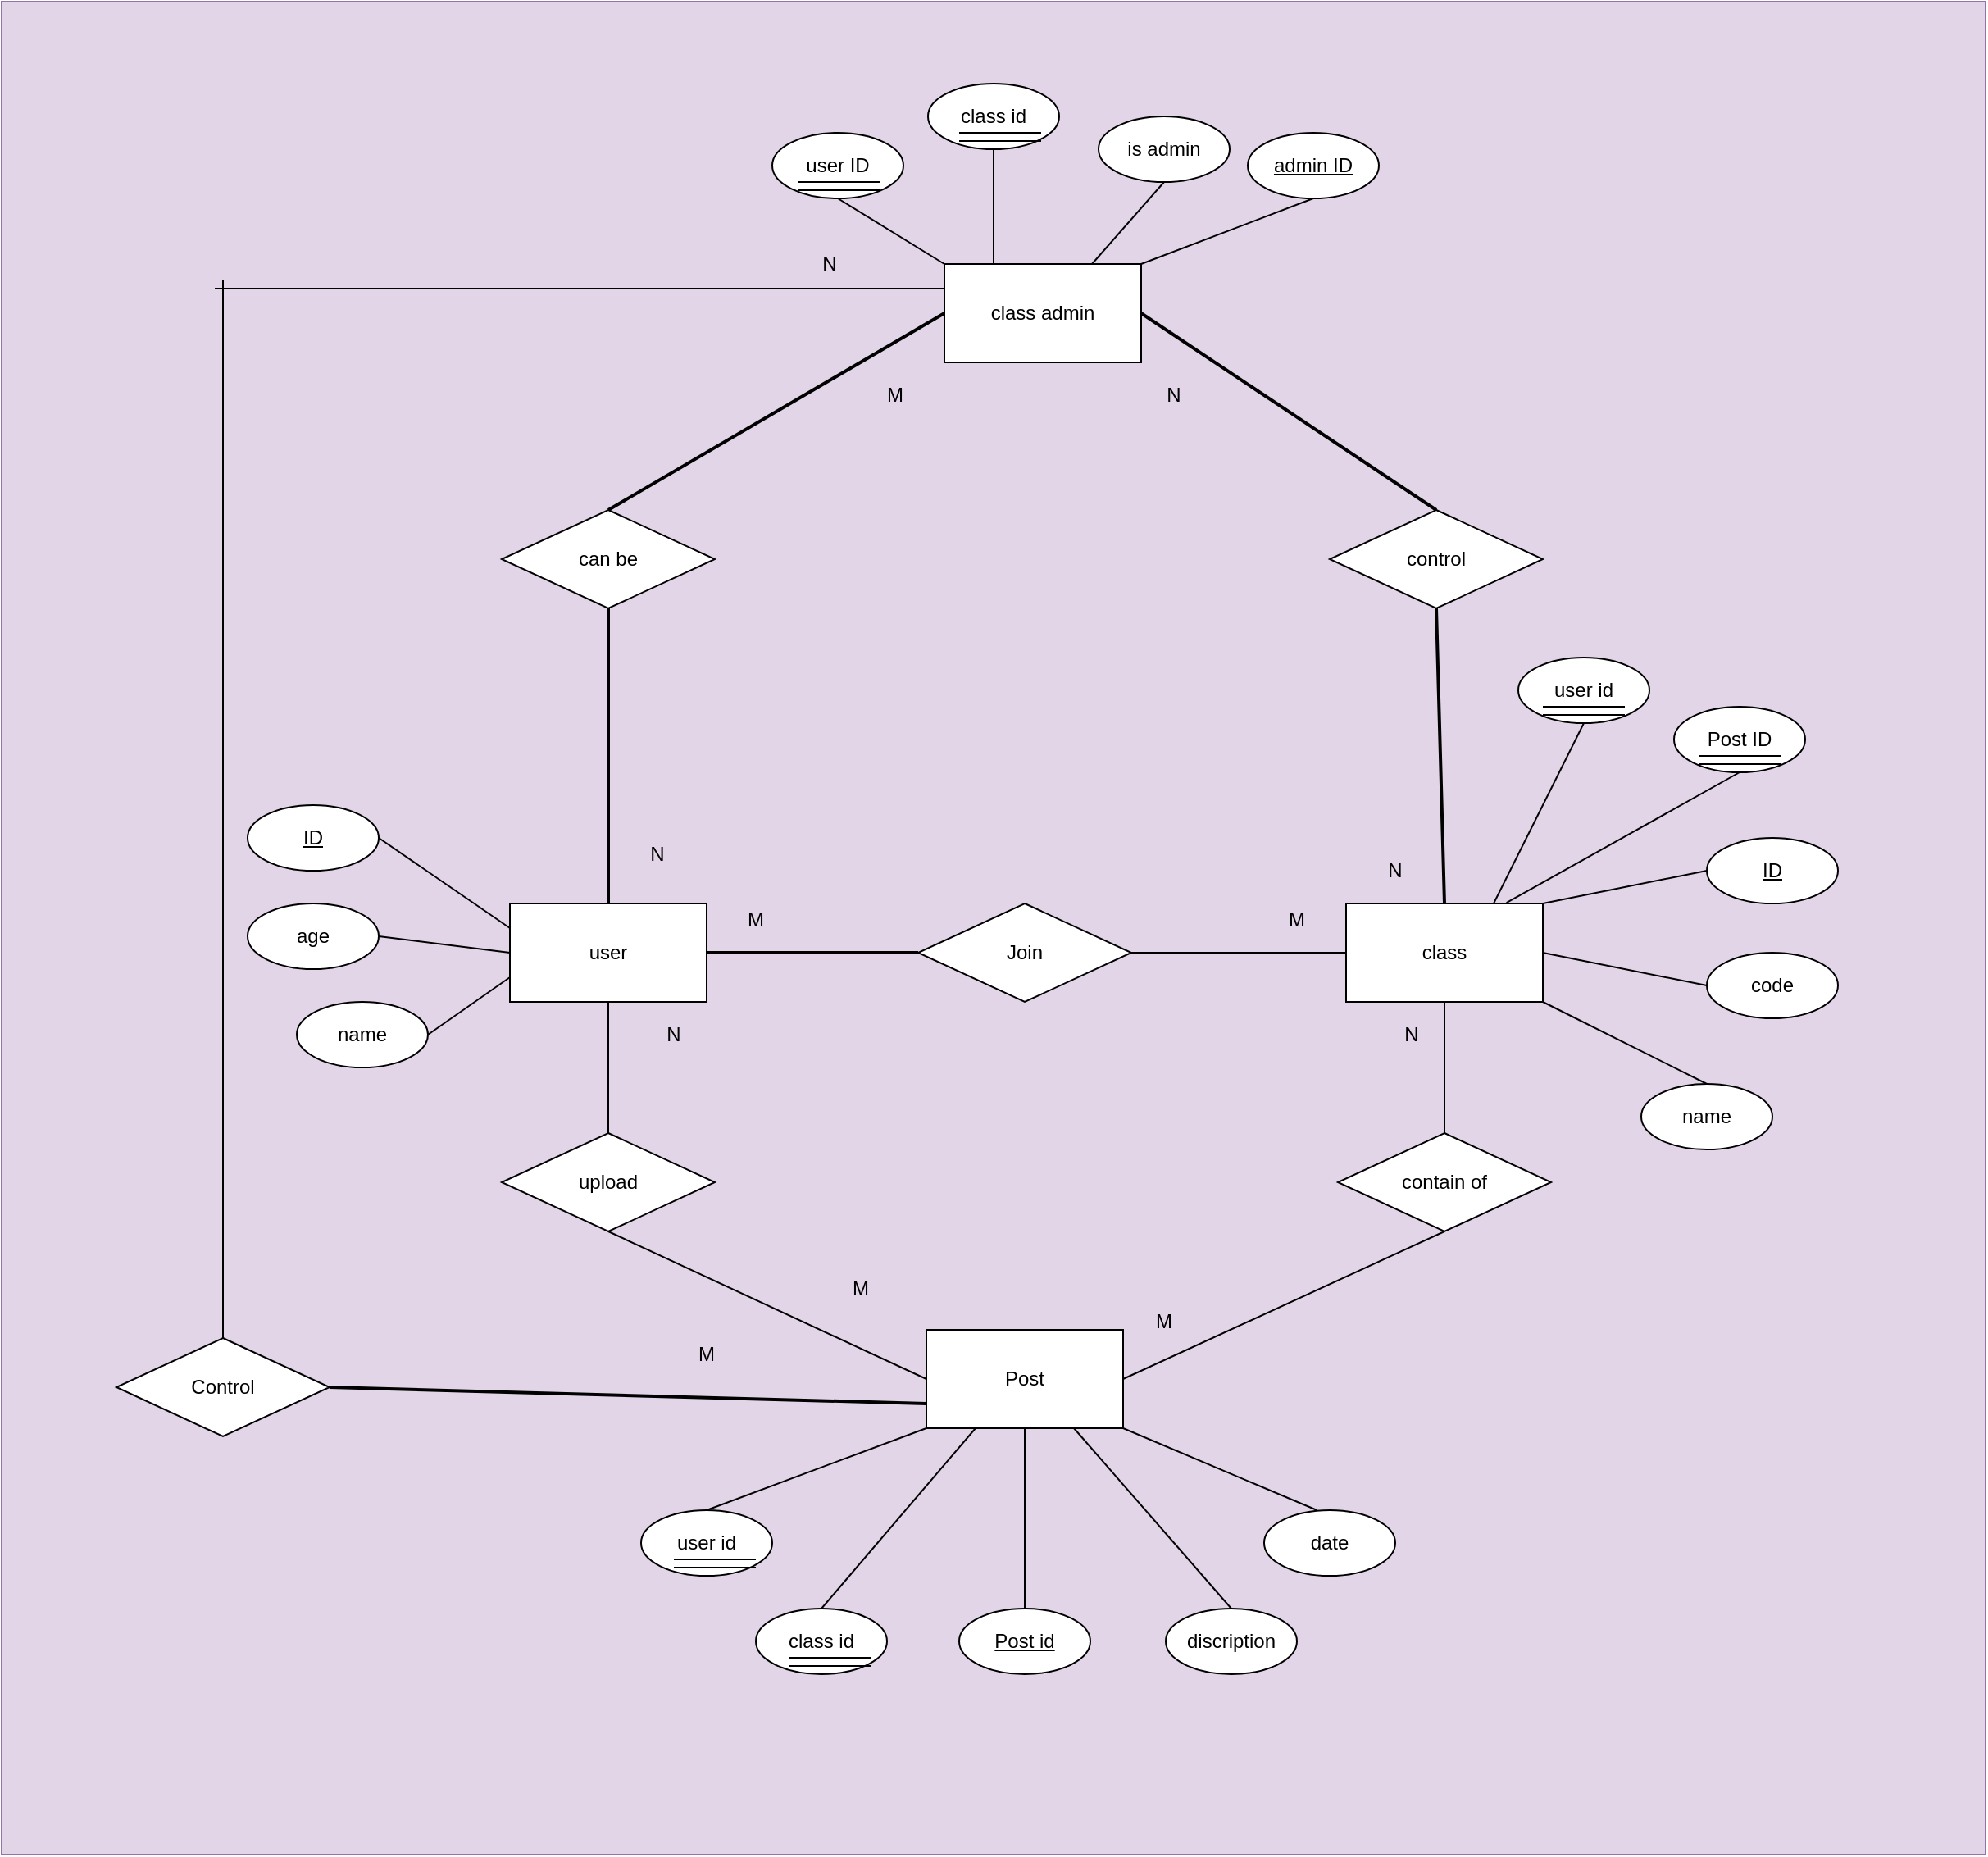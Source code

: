 <mxfile version="14.3.1" type="github">
  <diagram id="XIra5QEa7usJCA-vKQKT" name="Page-1">
    <mxGraphModel dx="2310" dy="1963" grid="1" gridSize="10" guides="1" tooltips="1" connect="1" arrows="1" fold="1" page="1" pageScale="1" pageWidth="827" pageHeight="1169" math="0" shadow="0">
      <root>
        <mxCell id="0" />
        <mxCell id="1" parent="0" />
        <mxCell id="pbojLZw_-JZTCTOS8RLy-27" value="" style="rounded=0;whiteSpace=wrap;html=1;fillColor=#e1d5e7;strokeColor=#9673a6;" vertex="1" parent="1">
          <mxGeometry x="-210" y="-230" width="1210" height="1130" as="geometry" />
        </mxCell>
        <mxCell id="n0TWdMrDdvnq74pHfr2U-47" style="edgeStyle=none;shape=link;rounded=0;orthogonalLoop=1;jettySize=auto;html=1;exitX=0.5;exitY=1;exitDx=0;exitDy=0;entryX=0.5;entryY=0;entryDx=0;entryDy=0;width=0;" parent="1" source="n0TWdMrDdvnq74pHfr2U-1" target="n0TWdMrDdvnq74pHfr2U-33" edge="1">
          <mxGeometry relative="1" as="geometry" />
        </mxCell>
        <mxCell id="n0TWdMrDdvnq74pHfr2U-1" value="class" style="rounded=0;whiteSpace=wrap;html=1;" parent="1" vertex="1">
          <mxGeometry x="610" y="320" width="120" height="60" as="geometry" />
        </mxCell>
        <mxCell id="n0TWdMrDdvnq74pHfr2U-2" value="&lt;u&gt;ID&lt;/u&gt;" style="ellipse;whiteSpace=wrap;html=1;" parent="1" vertex="1">
          <mxGeometry x="-60" y="260" width="80" height="40" as="geometry" />
        </mxCell>
        <mxCell id="n0TWdMrDdvnq74pHfr2U-3" value="name" style="ellipse;whiteSpace=wrap;html=1;" parent="1" vertex="1">
          <mxGeometry x="-30" y="380" width="80" height="40" as="geometry" />
        </mxCell>
        <mxCell id="n0TWdMrDdvnq74pHfr2U-4" value="age" style="ellipse;whiteSpace=wrap;html=1;" parent="1" vertex="1">
          <mxGeometry x="-60" y="320" width="80" height="40" as="geometry" />
        </mxCell>
        <mxCell id="n0TWdMrDdvnq74pHfr2U-6" value="&lt;u&gt;ID&lt;/u&gt;" style="ellipse;whiteSpace=wrap;html=1;" parent="1" vertex="1">
          <mxGeometry x="830" y="280" width="80" height="40" as="geometry" />
        </mxCell>
        <mxCell id="n0TWdMrDdvnq74pHfr2U-7" value="name" style="ellipse;whiteSpace=wrap;html=1;" parent="1" vertex="1">
          <mxGeometry x="790" y="430" width="80" height="40" as="geometry" />
        </mxCell>
        <mxCell id="n0TWdMrDdvnq74pHfr2U-8" value="code" style="ellipse;whiteSpace=wrap;html=1;" parent="1" vertex="1">
          <mxGeometry x="830" y="350" width="80" height="40" as="geometry" />
        </mxCell>
        <mxCell id="n0TWdMrDdvnq74pHfr2U-14" style="rounded=0;orthogonalLoop=1;jettySize=auto;html=1;entryX=0;entryY=0.5;entryDx=0;entryDy=0;shape=link;width=1;" parent="1" source="n0TWdMrDdvnq74pHfr2U-12" target="n0TWdMrDdvnq74pHfr2U-13" edge="1">
          <mxGeometry relative="1" as="geometry" />
        </mxCell>
        <mxCell id="n0TWdMrDdvnq74pHfr2U-50" style="edgeStyle=none;shape=link;rounded=0;orthogonalLoop=1;jettySize=auto;html=1;exitX=0.5;exitY=1;exitDx=0;exitDy=0;entryX=0.5;entryY=0;entryDx=0;entryDy=0;width=0;" parent="1" source="n0TWdMrDdvnq74pHfr2U-12" target="n0TWdMrDdvnq74pHfr2U-32" edge="1">
          <mxGeometry relative="1" as="geometry" />
        </mxCell>
        <mxCell id="n0TWdMrDdvnq74pHfr2U-12" value="user" style="rounded=0;whiteSpace=wrap;html=1;" parent="1" vertex="1">
          <mxGeometry x="100" y="320" width="120" height="60" as="geometry" />
        </mxCell>
        <mxCell id="n0TWdMrDdvnq74pHfr2U-16" style="rounded=0;orthogonalLoop=1;jettySize=auto;html=1;exitX=1;exitY=0.5;exitDx=0;exitDy=0;shape=link;width=0;" parent="1" source="n0TWdMrDdvnq74pHfr2U-13" target="n0TWdMrDdvnq74pHfr2U-1" edge="1">
          <mxGeometry relative="1" as="geometry" />
        </mxCell>
        <mxCell id="n0TWdMrDdvnq74pHfr2U-13" value="Join" style="rhombus;whiteSpace=wrap;html=1;" parent="1" vertex="1">
          <mxGeometry x="349" y="320" width="130" height="60" as="geometry" />
        </mxCell>
        <mxCell id="n0TWdMrDdvnq74pHfr2U-19" value="Post" style="rounded=0;whiteSpace=wrap;html=1;" parent="1" vertex="1">
          <mxGeometry x="354" y="580" width="120" height="60" as="geometry" />
        </mxCell>
        <mxCell id="n0TWdMrDdvnq74pHfr2U-20" value="discription" style="ellipse;whiteSpace=wrap;html=1;" parent="1" vertex="1">
          <mxGeometry x="500" y="750" width="80" height="40" as="geometry" />
        </mxCell>
        <mxCell id="n0TWdMrDdvnq74pHfr2U-21" value="&lt;u&gt;Post id&lt;/u&gt;" style="ellipse;whiteSpace=wrap;html=1;" parent="1" vertex="1">
          <mxGeometry x="374" y="750" width="80" height="40" as="geometry" />
        </mxCell>
        <mxCell id="n0TWdMrDdvnq74pHfr2U-22" value="date" style="ellipse;whiteSpace=wrap;html=1;" parent="1" vertex="1">
          <mxGeometry x="560" y="690" width="80" height="40" as="geometry" />
        </mxCell>
        <mxCell id="n0TWdMrDdvnq74pHfr2U-24" value="user id" style="ellipse;whiteSpace=wrap;html=1;" parent="1" vertex="1">
          <mxGeometry x="180" y="690" width="80" height="40" as="geometry" />
        </mxCell>
        <mxCell id="n0TWdMrDdvnq74pHfr2U-27" value="class admin" style="rounded=0;whiteSpace=wrap;html=1;" parent="1" vertex="1">
          <mxGeometry x="365" y="-70" width="120" height="60" as="geometry" />
        </mxCell>
        <mxCell id="n0TWdMrDdvnq74pHfr2U-29" value="class id" style="ellipse;whiteSpace=wrap;html=1;" parent="1" vertex="1">
          <mxGeometry x="355" y="-180" width="80" height="40" as="geometry" />
        </mxCell>
        <mxCell id="n0TWdMrDdvnq74pHfr2U-30" value="class id" style="ellipse;whiteSpace=wrap;html=1;" parent="1" vertex="1">
          <mxGeometry x="250" y="750" width="80" height="40" as="geometry" />
        </mxCell>
        <mxCell id="n0TWdMrDdvnq74pHfr2U-31" value="is admin" style="ellipse;whiteSpace=wrap;html=1;" parent="1" vertex="1">
          <mxGeometry x="459" y="-160" width="80" height="40" as="geometry" />
        </mxCell>
        <mxCell id="n0TWdMrDdvnq74pHfr2U-51" style="edgeStyle=none;shape=link;rounded=0;orthogonalLoop=1;jettySize=auto;html=1;exitX=0.5;exitY=1;exitDx=0;exitDy=0;entryX=0;entryY=0.5;entryDx=0;entryDy=0;width=0;" parent="1" source="n0TWdMrDdvnq74pHfr2U-32" target="n0TWdMrDdvnq74pHfr2U-19" edge="1">
          <mxGeometry relative="1" as="geometry" />
        </mxCell>
        <mxCell id="n0TWdMrDdvnq74pHfr2U-32" value="upload" style="rhombus;whiteSpace=wrap;html=1;" parent="1" vertex="1">
          <mxGeometry x="95" y="460" width="130" height="60" as="geometry" />
        </mxCell>
        <mxCell id="n0TWdMrDdvnq74pHfr2U-49" style="edgeStyle=none;shape=link;rounded=0;orthogonalLoop=1;jettySize=auto;html=1;exitX=0.5;exitY=1;exitDx=0;exitDy=0;entryX=1;entryY=0.5;entryDx=0;entryDy=0;width=0;" parent="1" source="n0TWdMrDdvnq74pHfr2U-33" target="n0TWdMrDdvnq74pHfr2U-19" edge="1">
          <mxGeometry relative="1" as="geometry" />
        </mxCell>
        <mxCell id="n0TWdMrDdvnq74pHfr2U-33" value="contain of" style="rhombus;whiteSpace=wrap;html=1;" parent="1" vertex="1">
          <mxGeometry x="605" y="460" width="130" height="60" as="geometry" />
        </mxCell>
        <mxCell id="n0TWdMrDdvnq74pHfr2U-45" style="edgeStyle=none;shape=link;rounded=0;orthogonalLoop=1;jettySize=auto;html=1;exitX=0.5;exitY=0;exitDx=0;exitDy=0;entryX=1;entryY=0.5;entryDx=0;entryDy=0;width=-1;" parent="1" source="n0TWdMrDdvnq74pHfr2U-34" target="n0TWdMrDdvnq74pHfr2U-27" edge="1">
          <mxGeometry relative="1" as="geometry" />
        </mxCell>
        <mxCell id="n0TWdMrDdvnq74pHfr2U-46" style="edgeStyle=none;shape=link;rounded=0;orthogonalLoop=1;jettySize=auto;html=1;exitX=0.5;exitY=1;exitDx=0;exitDy=0;entryX=0.5;entryY=0;entryDx=0;entryDy=0;width=-1;" parent="1" source="n0TWdMrDdvnq74pHfr2U-34" target="n0TWdMrDdvnq74pHfr2U-1" edge="1">
          <mxGeometry relative="1" as="geometry" />
        </mxCell>
        <mxCell id="n0TWdMrDdvnq74pHfr2U-34" value="control" style="rhombus;whiteSpace=wrap;html=1;" parent="1" vertex="1">
          <mxGeometry x="600" y="80" width="130" height="60" as="geometry" />
        </mxCell>
        <mxCell id="n0TWdMrDdvnq74pHfr2U-43" style="edgeStyle=none;shape=link;rounded=0;orthogonalLoop=1;jettySize=auto;html=1;exitX=0.5;exitY=1;exitDx=0;exitDy=0;width=1;" parent="1" source="n0TWdMrDdvnq74pHfr2U-36" target="n0TWdMrDdvnq74pHfr2U-12" edge="1">
          <mxGeometry relative="1" as="geometry" />
        </mxCell>
        <mxCell id="n0TWdMrDdvnq74pHfr2U-44" style="edgeStyle=none;shape=link;rounded=0;orthogonalLoop=1;jettySize=auto;html=1;exitX=0.5;exitY=0;exitDx=0;exitDy=0;entryX=0;entryY=0.5;entryDx=0;entryDy=0;width=-1;" parent="1" source="n0TWdMrDdvnq74pHfr2U-36" target="n0TWdMrDdvnq74pHfr2U-27" edge="1">
          <mxGeometry relative="1" as="geometry" />
        </mxCell>
        <mxCell id="n0TWdMrDdvnq74pHfr2U-36" value="can be" style="rhombus;whiteSpace=wrap;html=1;" parent="1" vertex="1">
          <mxGeometry x="95" y="80" width="130" height="60" as="geometry" />
        </mxCell>
        <mxCell id="n0TWdMrDdvnq74pHfr2U-52" style="edgeStyle=none;shape=link;rounded=0;orthogonalLoop=1;jettySize=auto;html=1;exitX=1;exitY=0.5;exitDx=0;exitDy=0;width=-1;entryX=0;entryY=0.75;entryDx=0;entryDy=0;" parent="1" source="n0TWdMrDdvnq74pHfr2U-42" target="n0TWdMrDdvnq74pHfr2U-19" edge="1">
          <mxGeometry relative="1" as="geometry">
            <mxPoint x="330" y="630" as="targetPoint" />
          </mxGeometry>
        </mxCell>
        <mxCell id="n0TWdMrDdvnq74pHfr2U-42" value="Control" style="rhombus;whiteSpace=wrap;html=1;" parent="1" vertex="1">
          <mxGeometry x="-140" y="585" width="130" height="60" as="geometry" />
        </mxCell>
        <mxCell id="n0TWdMrDdvnq74pHfr2U-57" value="" style="endArrow=none;html=1;entryX=0;entryY=0.25;entryDx=0;entryDy=0;" parent="1" target="n0TWdMrDdvnq74pHfr2U-27" edge="1">
          <mxGeometry width="50" height="50" relative="1" as="geometry">
            <mxPoint x="-80" y="-55" as="sourcePoint" />
            <mxPoint x="10" y="-190" as="targetPoint" />
          </mxGeometry>
        </mxCell>
        <mxCell id="n0TWdMrDdvnq74pHfr2U-58" value="" style="endArrow=none;html=1;exitX=0.5;exitY=0;exitDx=0;exitDy=0;" parent="1" source="n0TWdMrDdvnq74pHfr2U-42" edge="1">
          <mxGeometry width="50" height="50" relative="1" as="geometry">
            <mxPoint x="-40" y="360" as="sourcePoint" />
            <mxPoint x="-75" y="-60" as="targetPoint" />
          </mxGeometry>
        </mxCell>
        <mxCell id="n0TWdMrDdvnq74pHfr2U-60" value="" style="endArrow=none;html=1;exitX=1;exitY=0.5;exitDx=0;exitDy=0;entryX=0;entryY=0.25;entryDx=0;entryDy=0;" parent="1" source="n0TWdMrDdvnq74pHfr2U-2" target="n0TWdMrDdvnq74pHfr2U-12" edge="1">
          <mxGeometry width="50" height="50" relative="1" as="geometry">
            <mxPoint x="220" y="450" as="sourcePoint" />
            <mxPoint x="270" y="400" as="targetPoint" />
          </mxGeometry>
        </mxCell>
        <mxCell id="n0TWdMrDdvnq74pHfr2U-61" value="" style="endArrow=none;html=1;exitX=1;exitY=0.5;exitDx=0;exitDy=0;entryX=0;entryY=0.5;entryDx=0;entryDy=0;" parent="1" source="n0TWdMrDdvnq74pHfr2U-4" target="n0TWdMrDdvnq74pHfr2U-12" edge="1">
          <mxGeometry width="50" height="50" relative="1" as="geometry">
            <mxPoint x="220" y="450" as="sourcePoint" />
            <mxPoint x="270" y="400" as="targetPoint" />
          </mxGeometry>
        </mxCell>
        <mxCell id="n0TWdMrDdvnq74pHfr2U-62" value="" style="endArrow=none;html=1;exitX=1;exitY=0.5;exitDx=0;exitDy=0;entryX=0;entryY=0.75;entryDx=0;entryDy=0;" parent="1" source="n0TWdMrDdvnq74pHfr2U-3" target="n0TWdMrDdvnq74pHfr2U-12" edge="1">
          <mxGeometry width="50" height="50" relative="1" as="geometry">
            <mxPoint x="220" y="450" as="sourcePoint" />
            <mxPoint x="270" y="400" as="targetPoint" />
          </mxGeometry>
        </mxCell>
        <mxCell id="n0TWdMrDdvnq74pHfr2U-63" value="" style="endArrow=none;html=1;entryX=0;entryY=1;entryDx=0;entryDy=0;exitX=0.5;exitY=0;exitDx=0;exitDy=0;" parent="1" source="n0TWdMrDdvnq74pHfr2U-24" target="n0TWdMrDdvnq74pHfr2U-19" edge="1">
          <mxGeometry width="50" height="50" relative="1" as="geometry">
            <mxPoint x="270" y="870" as="sourcePoint" />
            <mxPoint x="320" y="820" as="targetPoint" />
          </mxGeometry>
        </mxCell>
        <mxCell id="n0TWdMrDdvnq74pHfr2U-64" value="" style="endArrow=none;html=1;entryX=0.25;entryY=1;entryDx=0;entryDy=0;exitX=0.5;exitY=0;exitDx=0;exitDy=0;" parent="1" source="n0TWdMrDdvnq74pHfr2U-30" target="n0TWdMrDdvnq74pHfr2U-19" edge="1">
          <mxGeometry width="50" height="50" relative="1" as="geometry">
            <mxPoint x="220" y="750" as="sourcePoint" />
            <mxPoint x="270" y="700" as="targetPoint" />
          </mxGeometry>
        </mxCell>
        <mxCell id="n0TWdMrDdvnq74pHfr2U-65" value="" style="endArrow=none;html=1;exitX=0.5;exitY=0;exitDx=0;exitDy=0;" parent="1" source="n0TWdMrDdvnq74pHfr2U-21" target="n0TWdMrDdvnq74pHfr2U-19" edge="1">
          <mxGeometry width="50" height="50" relative="1" as="geometry">
            <mxPoint x="220" y="750" as="sourcePoint" />
            <mxPoint x="270" y="700" as="targetPoint" />
          </mxGeometry>
        </mxCell>
        <mxCell id="n0TWdMrDdvnq74pHfr2U-66" value="" style="endArrow=none;html=1;exitX=0.5;exitY=0;exitDx=0;exitDy=0;entryX=0.75;entryY=1;entryDx=0;entryDy=0;" parent="1" source="n0TWdMrDdvnq74pHfr2U-20" target="n0TWdMrDdvnq74pHfr2U-19" edge="1">
          <mxGeometry width="50" height="50" relative="1" as="geometry">
            <mxPoint x="220" y="750" as="sourcePoint" />
            <mxPoint x="270" y="700" as="targetPoint" />
          </mxGeometry>
        </mxCell>
        <mxCell id="n0TWdMrDdvnq74pHfr2U-67" value="" style="endArrow=none;html=1;entryX=1;entryY=1;entryDx=0;entryDy=0;exitX=0.403;exitY=0;exitDx=0;exitDy=0;exitPerimeter=0;" parent="1" source="n0TWdMrDdvnq74pHfr2U-22" target="n0TWdMrDdvnq74pHfr2U-19" edge="1">
          <mxGeometry width="50" height="50" relative="1" as="geometry">
            <mxPoint x="220" y="750" as="sourcePoint" />
            <mxPoint x="270" y="700" as="targetPoint" />
          </mxGeometry>
        </mxCell>
        <mxCell id="n0TWdMrDdvnq74pHfr2U-68" value="" style="endArrow=none;html=1;exitX=0;exitY=0;exitDx=0;exitDy=0;entryX=0.5;entryY=1;entryDx=0;entryDy=0;" parent="1" source="n0TWdMrDdvnq74pHfr2U-27" target="n0TWdMrDdvnq74pHfr2U-28" edge="1">
          <mxGeometry width="50" height="50" relative="1" as="geometry">
            <mxPoint x="220" y="-50" as="sourcePoint" />
            <mxPoint x="270" y="-100" as="targetPoint" />
          </mxGeometry>
        </mxCell>
        <mxCell id="n0TWdMrDdvnq74pHfr2U-69" value="" style="endArrow=none;html=1;exitX=0.25;exitY=0;exitDx=0;exitDy=0;entryX=0.5;entryY=1;entryDx=0;entryDy=0;" parent="1" source="n0TWdMrDdvnq74pHfr2U-27" target="n0TWdMrDdvnq74pHfr2U-29" edge="1">
          <mxGeometry width="50" height="50" relative="1" as="geometry">
            <mxPoint x="220" y="-50" as="sourcePoint" />
            <mxPoint x="270" y="-100" as="targetPoint" />
          </mxGeometry>
        </mxCell>
        <mxCell id="n0TWdMrDdvnq74pHfr2U-70" value="" style="endArrow=none;html=1;exitX=0.75;exitY=0;exitDx=0;exitDy=0;entryX=0.5;entryY=1;entryDx=0;entryDy=0;" parent="1" source="n0TWdMrDdvnq74pHfr2U-27" target="n0TWdMrDdvnq74pHfr2U-31" edge="1">
          <mxGeometry width="50" height="50" relative="1" as="geometry">
            <mxPoint x="220" y="-50" as="sourcePoint" />
            <mxPoint x="270" y="-100" as="targetPoint" />
          </mxGeometry>
        </mxCell>
        <mxCell id="n0TWdMrDdvnq74pHfr2U-72" value="" style="endArrow=none;html=1;exitX=0.815;exitY=-0.007;exitDx=0;exitDy=0;exitPerimeter=0;entryX=0.5;entryY=1;entryDx=0;entryDy=0;" parent="1" source="n0TWdMrDdvnq74pHfr2U-1" target="n0TWdMrDdvnq74pHfr2U-10" edge="1">
          <mxGeometry width="50" height="50" relative="1" as="geometry">
            <mxPoint x="530" y="350" as="sourcePoint" />
            <mxPoint x="580" y="300" as="targetPoint" />
          </mxGeometry>
        </mxCell>
        <mxCell id="n0TWdMrDdvnq74pHfr2U-73" value="" style="endArrow=none;html=1;entryX=0;entryY=0.5;entryDx=0;entryDy=0;exitX=1;exitY=0;exitDx=0;exitDy=0;" parent="1" source="n0TWdMrDdvnq74pHfr2U-1" target="n0TWdMrDdvnq74pHfr2U-6" edge="1">
          <mxGeometry width="50" height="50" relative="1" as="geometry">
            <mxPoint x="530" y="350" as="sourcePoint" />
            <mxPoint x="580" y="300" as="targetPoint" />
          </mxGeometry>
        </mxCell>
        <mxCell id="n0TWdMrDdvnq74pHfr2U-74" value="" style="endArrow=none;html=1;exitX=1;exitY=0.5;exitDx=0;exitDy=0;entryX=0;entryY=0.5;entryDx=0;entryDy=0;" parent="1" source="n0TWdMrDdvnq74pHfr2U-1" target="n0TWdMrDdvnq74pHfr2U-8" edge="1">
          <mxGeometry width="50" height="50" relative="1" as="geometry">
            <mxPoint x="530" y="350" as="sourcePoint" />
            <mxPoint x="580" y="300" as="targetPoint" />
          </mxGeometry>
        </mxCell>
        <mxCell id="n0TWdMrDdvnq74pHfr2U-75" value="" style="endArrow=none;html=1;exitX=1;exitY=1;exitDx=0;exitDy=0;entryX=0.5;entryY=0;entryDx=0;entryDy=0;" parent="1" source="n0TWdMrDdvnq74pHfr2U-1" target="n0TWdMrDdvnq74pHfr2U-7" edge="1">
          <mxGeometry width="50" height="50" relative="1" as="geometry">
            <mxPoint x="530" y="350" as="sourcePoint" />
            <mxPoint x="580" y="300" as="targetPoint" />
          </mxGeometry>
        </mxCell>
        <mxCell id="pbojLZw_-JZTCTOS8RLy-1" value="&lt;u&gt;admin ID&lt;/u&gt;" style="ellipse;whiteSpace=wrap;html=1;" vertex="1" parent="1">
          <mxGeometry x="550" y="-150" width="80" height="40" as="geometry" />
        </mxCell>
        <mxCell id="pbojLZw_-JZTCTOS8RLy-3" value="" style="endArrow=none;html=1;entryX=0.5;entryY=1;entryDx=0;entryDy=0;exitX=1;exitY=0;exitDx=0;exitDy=0;" edge="1" parent="1" source="n0TWdMrDdvnq74pHfr2U-27" target="pbojLZw_-JZTCTOS8RLy-1">
          <mxGeometry width="50" height="50" relative="1" as="geometry">
            <mxPoint x="350" y="100" as="sourcePoint" />
            <mxPoint x="400" y="50" as="targetPoint" />
          </mxGeometry>
        </mxCell>
        <mxCell id="pbojLZw_-JZTCTOS8RLy-7" value="" style="group" vertex="1" connectable="0" parent="1">
          <mxGeometry x="374" y="-150" width="50" height="5" as="geometry" />
        </mxCell>
        <mxCell id="pbojLZw_-JZTCTOS8RLy-4" value="" style="endArrow=none;html=1;" edge="1" parent="pbojLZw_-JZTCTOS8RLy-7">
          <mxGeometry width="50" height="50" as="geometry">
            <mxPoint as="sourcePoint" />
            <mxPoint x="50" as="targetPoint" />
          </mxGeometry>
        </mxCell>
        <mxCell id="pbojLZw_-JZTCTOS8RLy-5" value="" style="endArrow=none;html=1;" edge="1" parent="pbojLZw_-JZTCTOS8RLy-7">
          <mxGeometry y="-5" width="50" height="50" as="geometry">
            <mxPoint y="5" as="sourcePoint" />
            <mxPoint x="50" y="5" as="targetPoint" />
          </mxGeometry>
        </mxCell>
        <mxCell id="pbojLZw_-JZTCTOS8RLy-11" value="" style="group" vertex="1" connectable="0" parent="1">
          <mxGeometry x="200" y="720" width="50" height="5" as="geometry" />
        </mxCell>
        <mxCell id="pbojLZw_-JZTCTOS8RLy-12" value="" style="endArrow=none;html=1;" edge="1" parent="pbojLZw_-JZTCTOS8RLy-11">
          <mxGeometry width="50" height="50" as="geometry">
            <mxPoint as="sourcePoint" />
            <mxPoint x="50" as="targetPoint" />
          </mxGeometry>
        </mxCell>
        <mxCell id="pbojLZw_-JZTCTOS8RLy-13" value="" style="endArrow=none;html=1;" edge="1" parent="pbojLZw_-JZTCTOS8RLy-11">
          <mxGeometry y="-5" width="50" height="50" as="geometry">
            <mxPoint y="5" as="sourcePoint" />
            <mxPoint x="50" y="5" as="targetPoint" />
          </mxGeometry>
        </mxCell>
        <mxCell id="pbojLZw_-JZTCTOS8RLy-14" value="" style="group" vertex="1" connectable="0" parent="1">
          <mxGeometry x="270" y="780" width="50" height="5" as="geometry" />
        </mxCell>
        <mxCell id="pbojLZw_-JZTCTOS8RLy-15" value="" style="endArrow=none;html=1;" edge="1" parent="pbojLZw_-JZTCTOS8RLy-14">
          <mxGeometry width="50" height="50" as="geometry">
            <mxPoint as="sourcePoint" />
            <mxPoint x="50" as="targetPoint" />
          </mxGeometry>
        </mxCell>
        <mxCell id="pbojLZw_-JZTCTOS8RLy-16" value="" style="endArrow=none;html=1;" edge="1" parent="pbojLZw_-JZTCTOS8RLy-14">
          <mxGeometry y="-5" width="50" height="50" as="geometry">
            <mxPoint y="5" as="sourcePoint" />
            <mxPoint x="50" y="5" as="targetPoint" />
          </mxGeometry>
        </mxCell>
        <mxCell id="pbojLZw_-JZTCTOS8RLy-20" value="user id" style="ellipse;whiteSpace=wrap;html=1;" vertex="1" parent="1">
          <mxGeometry x="715" y="170" width="80" height="40" as="geometry" />
        </mxCell>
        <mxCell id="pbojLZw_-JZTCTOS8RLy-21" value="" style="group" vertex="1" connectable="0" parent="1">
          <mxGeometry x="810" y="200" width="80" height="40" as="geometry" />
        </mxCell>
        <mxCell id="n0TWdMrDdvnq74pHfr2U-10" value="Post ID" style="ellipse;whiteSpace=wrap;html=1;" parent="pbojLZw_-JZTCTOS8RLy-21" vertex="1">
          <mxGeometry width="80" height="40" as="geometry" />
        </mxCell>
        <mxCell id="pbojLZw_-JZTCTOS8RLy-17" value="" style="group" vertex="1" connectable="0" parent="pbojLZw_-JZTCTOS8RLy-21">
          <mxGeometry x="15" y="30" width="50" height="5" as="geometry" />
        </mxCell>
        <mxCell id="pbojLZw_-JZTCTOS8RLy-18" value="" style="endArrow=none;html=1;" edge="1" parent="pbojLZw_-JZTCTOS8RLy-17">
          <mxGeometry width="50" height="50" as="geometry">
            <mxPoint as="sourcePoint" />
            <mxPoint x="50" as="targetPoint" />
          </mxGeometry>
        </mxCell>
        <mxCell id="pbojLZw_-JZTCTOS8RLy-19" value="" style="endArrow=none;html=1;" edge="1" parent="pbojLZw_-JZTCTOS8RLy-17">
          <mxGeometry y="-5" width="50" height="50" as="geometry">
            <mxPoint y="5" as="sourcePoint" />
            <mxPoint x="50" y="5" as="targetPoint" />
          </mxGeometry>
        </mxCell>
        <mxCell id="pbojLZw_-JZTCTOS8RLy-22" value="" style="group" vertex="1" connectable="0" parent="1">
          <mxGeometry x="730" y="200" width="50" height="5" as="geometry" />
        </mxCell>
        <mxCell id="pbojLZw_-JZTCTOS8RLy-23" value="" style="endArrow=none;html=1;" edge="1" parent="pbojLZw_-JZTCTOS8RLy-22">
          <mxGeometry width="50" height="50" as="geometry">
            <mxPoint as="sourcePoint" />
            <mxPoint x="50" as="targetPoint" />
          </mxGeometry>
        </mxCell>
        <mxCell id="pbojLZw_-JZTCTOS8RLy-24" value="" style="endArrow=none;html=1;" edge="1" parent="pbojLZw_-JZTCTOS8RLy-22">
          <mxGeometry y="-5" width="50" height="50" as="geometry">
            <mxPoint y="5" as="sourcePoint" />
            <mxPoint x="50" y="5" as="targetPoint" />
          </mxGeometry>
        </mxCell>
        <mxCell id="pbojLZw_-JZTCTOS8RLy-26" value="" style="endArrow=none;html=1;entryX=0.5;entryY=1;entryDx=0;entryDy=0;exitX=0.75;exitY=0;exitDx=0;exitDy=0;" edge="1" parent="1" source="n0TWdMrDdvnq74pHfr2U-1" target="pbojLZw_-JZTCTOS8RLy-20">
          <mxGeometry width="50" height="50" relative="1" as="geometry">
            <mxPoint x="520" y="290" as="sourcePoint" />
            <mxPoint x="570" y="240" as="targetPoint" />
          </mxGeometry>
        </mxCell>
        <mxCell id="pbojLZw_-JZTCTOS8RLy-28" value="M" style="text;html=1;strokeColor=none;fillColor=none;align=center;verticalAlign=middle;whiteSpace=wrap;rounded=0;" vertex="1" parent="1">
          <mxGeometry x="230" y="320" width="40" height="20" as="geometry" />
        </mxCell>
        <mxCell id="pbojLZw_-JZTCTOS8RLy-29" value="M" style="text;html=1;strokeColor=none;fillColor=none;align=center;verticalAlign=middle;whiteSpace=wrap;rounded=0;" vertex="1" parent="1">
          <mxGeometry x="560" y="320" width="40" height="20" as="geometry" />
        </mxCell>
        <mxCell id="pbojLZw_-JZTCTOS8RLy-30" value="N" style="text;html=1;strokeColor=none;fillColor=none;align=center;verticalAlign=middle;whiteSpace=wrap;rounded=0;" vertex="1" parent="1">
          <mxGeometry x="630" y="390" width="40" height="20" as="geometry" />
        </mxCell>
        <mxCell id="pbojLZw_-JZTCTOS8RLy-31" value="M" style="text;html=1;strokeColor=none;fillColor=none;align=center;verticalAlign=middle;whiteSpace=wrap;rounded=0;" vertex="1" parent="1">
          <mxGeometry x="479" y="565" width="40" height="20" as="geometry" />
        </mxCell>
        <mxCell id="pbojLZw_-JZTCTOS8RLy-33" value="N" style="text;html=1;strokeColor=none;fillColor=none;align=center;verticalAlign=middle;whiteSpace=wrap;rounded=0;" vertex="1" parent="1">
          <mxGeometry x="180" y="390" width="40" height="20" as="geometry" />
        </mxCell>
        <mxCell id="pbojLZw_-JZTCTOS8RLy-34" value="N" style="text;html=1;strokeColor=none;fillColor=none;align=center;verticalAlign=middle;whiteSpace=wrap;rounded=0;" vertex="1" parent="1">
          <mxGeometry x="275" y="-80" width="40" height="20" as="geometry" />
        </mxCell>
        <mxCell id="pbojLZw_-JZTCTOS8RLy-35" value="M" style="text;html=1;strokeColor=none;fillColor=none;align=center;verticalAlign=middle;whiteSpace=wrap;rounded=0;" vertex="1" parent="1">
          <mxGeometry x="200" y="585" width="40" height="20" as="geometry" />
        </mxCell>
        <mxCell id="pbojLZw_-JZTCTOS8RLy-36" value="M" style="text;html=1;strokeColor=none;fillColor=none;align=center;verticalAlign=middle;whiteSpace=wrap;rounded=0;" vertex="1" parent="1">
          <mxGeometry x="315" width="40" height="20" as="geometry" />
        </mxCell>
        <mxCell id="pbojLZw_-JZTCTOS8RLy-37" value="N" style="text;html=1;strokeColor=none;fillColor=none;align=center;verticalAlign=middle;whiteSpace=wrap;rounded=0;" vertex="1" parent="1">
          <mxGeometry x="170" y="280" width="40" height="20" as="geometry" />
        </mxCell>
        <mxCell id="pbojLZw_-JZTCTOS8RLy-38" value="M" style="text;html=1;strokeColor=none;fillColor=none;align=center;verticalAlign=middle;whiteSpace=wrap;rounded=0;" vertex="1" parent="1">
          <mxGeometry x="294" y="545" width="40" height="20" as="geometry" />
        </mxCell>
        <mxCell id="pbojLZw_-JZTCTOS8RLy-39" value="N" style="text;html=1;strokeColor=none;fillColor=none;align=center;verticalAlign=middle;whiteSpace=wrap;rounded=0;" vertex="1" parent="1">
          <mxGeometry x="620" y="290" width="40" height="20" as="geometry" />
        </mxCell>
        <mxCell id="pbojLZw_-JZTCTOS8RLy-40" value="N" style="text;html=1;strokeColor=none;fillColor=none;align=center;verticalAlign=middle;whiteSpace=wrap;rounded=0;" vertex="1" parent="1">
          <mxGeometry x="485" width="40" height="20" as="geometry" />
        </mxCell>
        <mxCell id="pbojLZw_-JZTCTOS8RLy-41" value="" style="group" vertex="1" connectable="0" parent="1">
          <mxGeometry x="260" y="-150" width="80" height="40" as="geometry" />
        </mxCell>
        <mxCell id="n0TWdMrDdvnq74pHfr2U-28" value="user ID" style="ellipse;whiteSpace=wrap;html=1;" parent="pbojLZw_-JZTCTOS8RLy-41" vertex="1">
          <mxGeometry width="80" height="40" as="geometry" />
        </mxCell>
        <mxCell id="pbojLZw_-JZTCTOS8RLy-8" value="" style="group" vertex="1" connectable="0" parent="pbojLZw_-JZTCTOS8RLy-41">
          <mxGeometry x="16" y="30" width="50" height="5" as="geometry" />
        </mxCell>
        <mxCell id="pbojLZw_-JZTCTOS8RLy-9" value="" style="endArrow=none;html=1;" edge="1" parent="pbojLZw_-JZTCTOS8RLy-8">
          <mxGeometry width="50" height="50" as="geometry">
            <mxPoint as="sourcePoint" />
            <mxPoint x="50" as="targetPoint" />
          </mxGeometry>
        </mxCell>
        <mxCell id="pbojLZw_-JZTCTOS8RLy-10" value="" style="endArrow=none;html=1;" edge="1" parent="pbojLZw_-JZTCTOS8RLy-8">
          <mxGeometry y="-5" width="50" height="50" as="geometry">
            <mxPoint y="5" as="sourcePoint" />
            <mxPoint x="50" y="5" as="targetPoint" />
          </mxGeometry>
        </mxCell>
      </root>
    </mxGraphModel>
  </diagram>
</mxfile>
